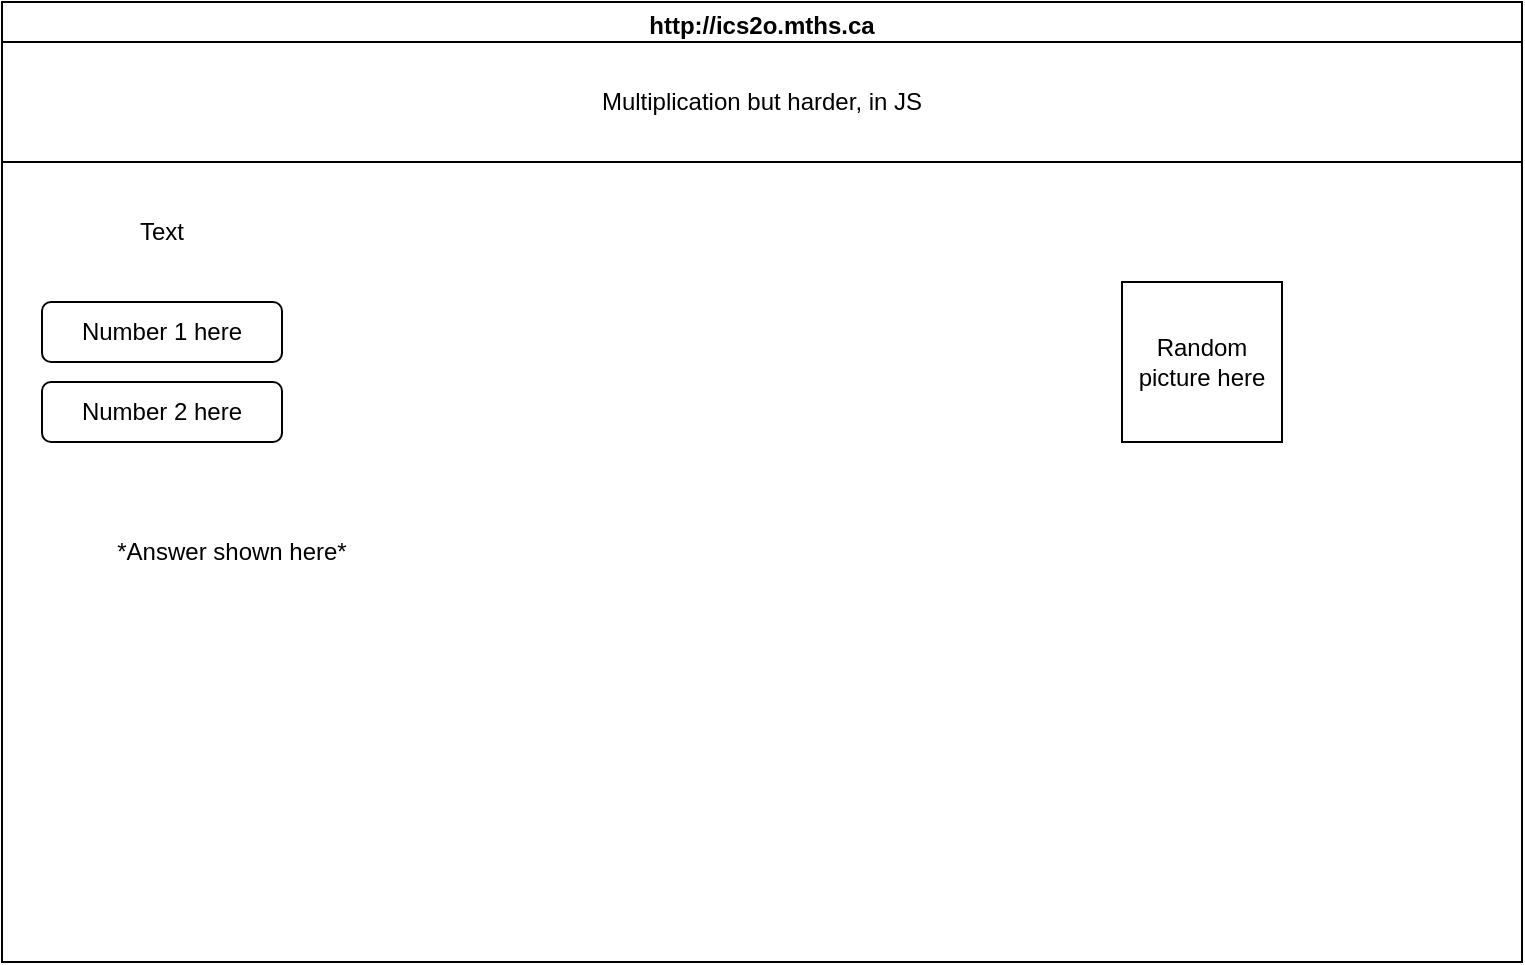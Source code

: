 <mxfile>
    <diagram id="HIP3nbAZw_EuaXWnEj3U" name="Page-1">
        <mxGraphModel dx="1086" dy="658" grid="1" gridSize="10" guides="1" tooltips="1" connect="1" arrows="1" fold="1" page="1" pageScale="1" pageWidth="850" pageHeight="1100" math="0" shadow="0">
            <root>
                <mxCell id="0"/>
                <mxCell id="1" parent="0"/>
                <mxCell id="7" value="http://ics2o.mths.ca" style="swimlane;whiteSpace=wrap;html=1;" parent="1" vertex="1">
                    <mxGeometry x="40" y="40" width="760" height="480" as="geometry"/>
                </mxCell>
                <mxCell id="8" value="Multiplication but harder, in JS" style="rounded=0;whiteSpace=wrap;html=1;" vertex="1" parent="7">
                    <mxGeometry y="20" width="760" height="60" as="geometry"/>
                </mxCell>
                <mxCell id="9" value="Number 1 here" style="rounded=1;whiteSpace=wrap;html=1;" vertex="1" parent="7">
                    <mxGeometry x="20" y="150" width="120" height="30" as="geometry"/>
                </mxCell>
                <mxCell id="10" value="Number 2 here" style="rounded=1;whiteSpace=wrap;html=1;" vertex="1" parent="7">
                    <mxGeometry x="20" y="190" width="120" height="30" as="geometry"/>
                </mxCell>
                <mxCell id="11" value="Random picture here" style="whiteSpace=wrap;html=1;aspect=fixed;" vertex="1" parent="7">
                    <mxGeometry x="560" y="140" width="80" height="80" as="geometry"/>
                </mxCell>
                <mxCell id="12" value="*Answer shown here*" style="text;html=1;strokeColor=none;fillColor=none;align=center;verticalAlign=middle;whiteSpace=wrap;rounded=0;" vertex="1" parent="7">
                    <mxGeometry x="50" y="260" width="130" height="30" as="geometry"/>
                </mxCell>
                <mxCell id="13" value="Text" style="text;html=1;strokeColor=none;fillColor=none;align=center;verticalAlign=middle;whiteSpace=wrap;rounded=0;" vertex="1" parent="7">
                    <mxGeometry x="50" y="100" width="60" height="30" as="geometry"/>
                </mxCell>
            </root>
        </mxGraphModel>
    </diagram>
</mxfile>